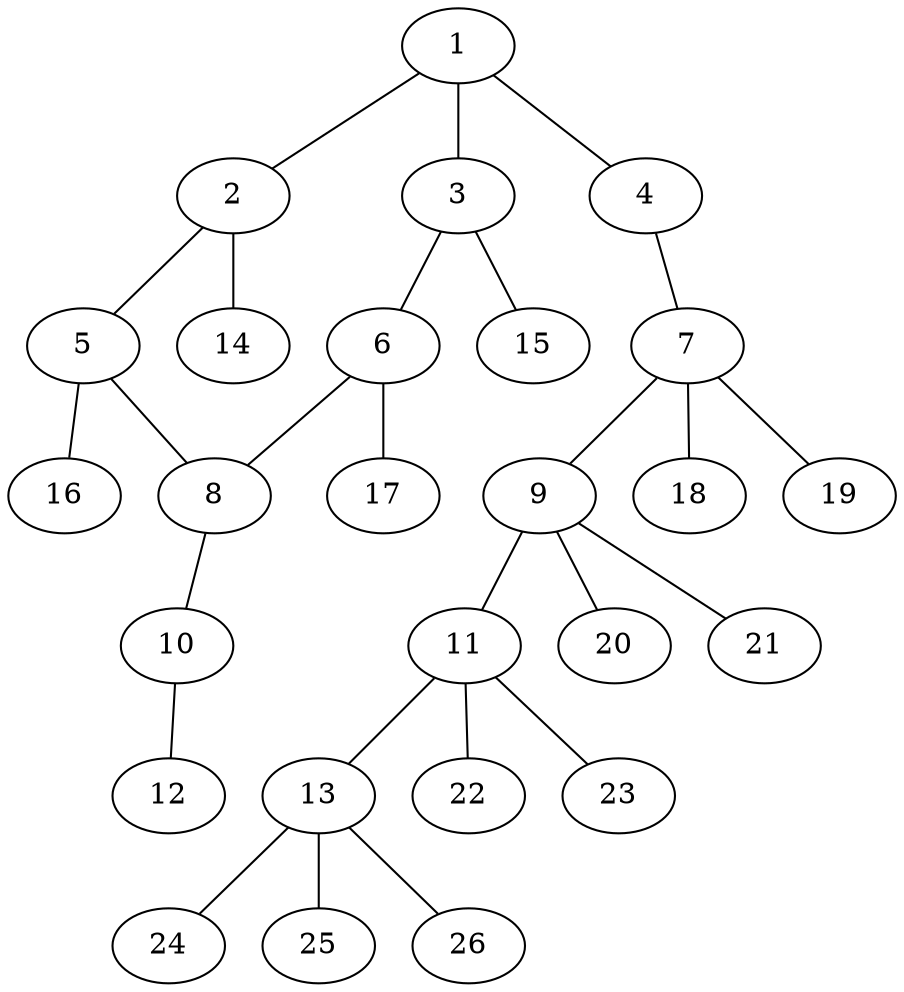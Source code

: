 graph molecule_1434 {
	1	 [chem=C];
	2	 [chem=C];
	1 -- 2	 [valence=2];
	3	 [chem=C];
	1 -- 3	 [valence=1];
	4	 [chem=O];
	1 -- 4	 [valence=1];
	5	 [chem=C];
	2 -- 5	 [valence=1];
	14	 [chem=H];
	2 -- 14	 [valence=1];
	6	 [chem=C];
	3 -- 6	 [valence=2];
	15	 [chem=H];
	3 -- 15	 [valence=1];
	7	 [chem=C];
	4 -- 7	 [valence=1];
	8	 [chem=C];
	5 -- 8	 [valence=2];
	16	 [chem=H];
	5 -- 16	 [valence=1];
	6 -- 8	 [valence=1];
	17	 [chem=H];
	6 -- 17	 [valence=1];
	9	 [chem=C];
	7 -- 9	 [valence=1];
	18	 [chem=H];
	7 -- 18	 [valence=1];
	19	 [chem=H];
	7 -- 19	 [valence=1];
	10	 [chem=N];
	8 -- 10	 [valence=1];
	11	 [chem=C];
	9 -- 11	 [valence=1];
	20	 [chem=H];
	9 -- 20	 [valence=1];
	21	 [chem=H];
	9 -- 21	 [valence=1];
	12	 [chem=O];
	10 -- 12	 [valence=2];
	13	 [chem=C];
	11 -- 13	 [valence=1];
	22	 [chem=H];
	11 -- 22	 [valence=1];
	23	 [chem=H];
	11 -- 23	 [valence=1];
	24	 [chem=H];
	13 -- 24	 [valence=1];
	25	 [chem=H];
	13 -- 25	 [valence=1];
	26	 [chem=H];
	13 -- 26	 [valence=1];
}
